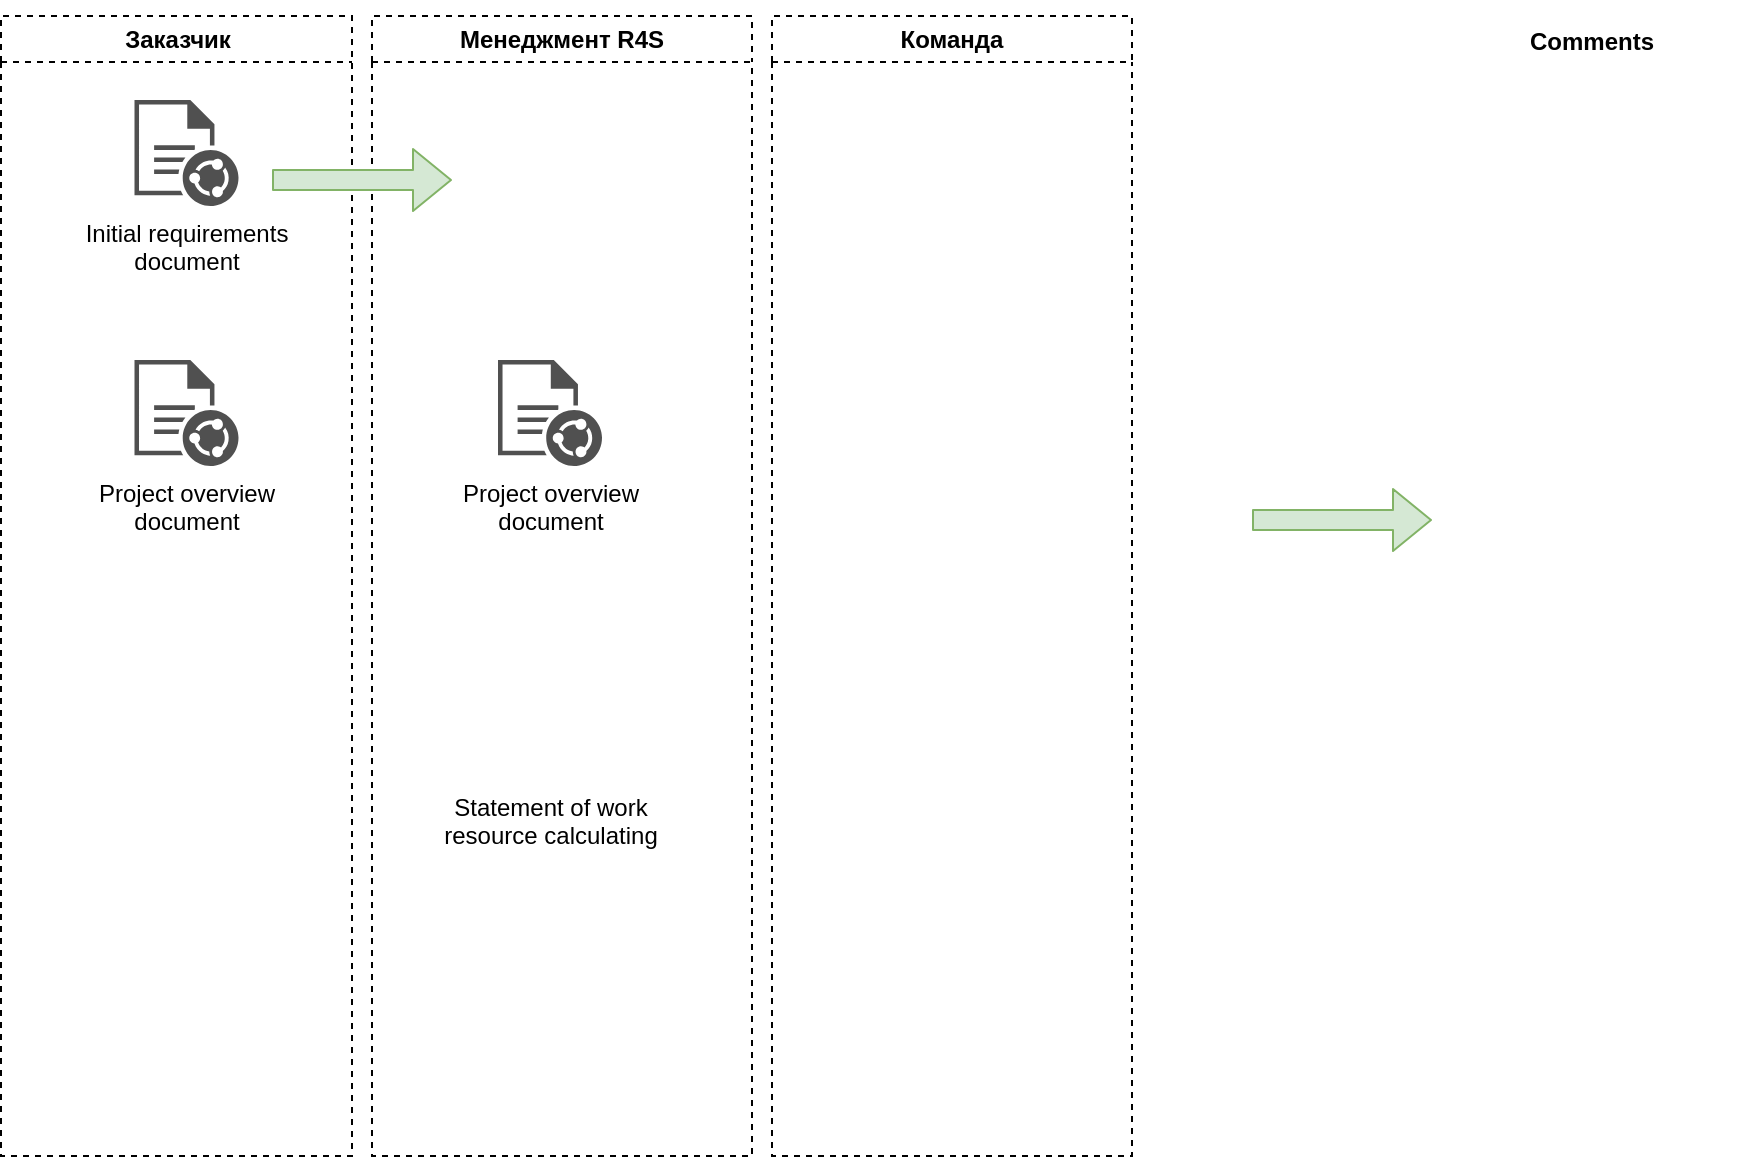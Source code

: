 <mxfile version="14.4.4" type="github">
  <diagram name="Page-1" id="e7e014a7-5840-1c2e-5031-d8a46d1fe8dd">
    <mxGraphModel dx="953" dy="527" grid="1" gridSize="10" guides="1" tooltips="1" connect="1" arrows="1" fold="1" page="1" pageScale="1" pageWidth="1169" pageHeight="826" background="#ffffff" math="0" shadow="0">
      <root>
        <mxCell id="0" />
        <mxCell id="1" parent="0" />
        <mxCell id="2" value="Заказчик" style="swimlane;whiteSpace=wrap;dashed=1;" parent="1" vertex="1">
          <mxGeometry x="164.5" y="128" width="175.5" height="570" as="geometry" />
        </mxCell>
        <mxCell id="p0NmJzQmyu0jmDwwAuts-42" value="Initial requirements &lt;br&gt;document" style="pointerEvents=1;shadow=0;dashed=0;html=1;strokeColor=none;fillColor=#505050;labelPosition=center;verticalLabelPosition=bottom;verticalAlign=top;outlineConnect=0;align=center;shape=mxgraph.office.concepts.document_shared;" vertex="1" parent="2">
          <mxGeometry x="66.75" y="42" width="52" height="53" as="geometry" />
        </mxCell>
        <mxCell id="p0NmJzQmyu0jmDwwAuts-47" value="Project overview&lt;br&gt;document" style="pointerEvents=1;shadow=0;dashed=0;html=1;strokeColor=none;fillColor=#505050;labelPosition=center;verticalLabelPosition=bottom;verticalAlign=top;outlineConnect=0;align=center;shape=mxgraph.office.concepts.document_shared;" vertex="1" parent="2">
          <mxGeometry x="66.75" y="172" width="52" height="53" as="geometry" />
        </mxCell>
        <mxCell id="3" value="Менеджмент R4S" style="swimlane;whiteSpace=wrap;dashed=1;" parent="1" vertex="1">
          <mxGeometry x="350" y="128" width="190" height="570" as="geometry" />
        </mxCell>
        <mxCell id="p0NmJzQmyu0jmDwwAuts-45" value="Project overview&lt;br&gt;document" style="pointerEvents=1;shadow=0;dashed=0;html=1;strokeColor=none;fillColor=#505050;labelPosition=center;verticalLabelPosition=bottom;verticalAlign=top;outlineConnect=0;align=center;shape=mxgraph.office.concepts.document_shared;" vertex="1" parent="3">
          <mxGeometry x="63" y="172" width="52" height="53" as="geometry" />
        </mxCell>
        <mxCell id="p0NmJzQmyu0jmDwwAuts-49" value="" style="shape=image;html=1;verticalAlign=top;verticalLabelPosition=bottom;labelBackgroundColor=#ffffff;imageAspect=0;aspect=fixed;image=https://cdn4.iconfinder.com/data/icons/music-ui-solid-24px/24/repeat_replay_arrow_loop_cycle-2-128.png" vertex="1" parent="3">
          <mxGeometry x="-30" y="182" width="50" height="50" as="geometry" />
        </mxCell>
        <mxCell id="p0NmJzQmyu0jmDwwAuts-57" value="Statement of work&lt;br&gt;resource calculating" style="shape=image;html=1;verticalAlign=top;verticalLabelPosition=bottom;labelBackgroundColor=#ffffff;imageAspect=0;aspect=fixed;image=https://cdn4.iconfinder.com/data/icons/finance-and-banking-free/64/Finance_finance_calculator-128.png;dashed=1;" vertex="1" parent="3">
          <mxGeometry x="54" y="312" width="70" height="70" as="geometry" />
        </mxCell>
        <mxCell id="4" value="Команда" style="swimlane;whiteSpace=wrap;dashed=1;" parent="1" vertex="1">
          <mxGeometry x="550" y="128" width="180" height="570" as="geometry" />
        </mxCell>
        <mxCell id="p0NmJzQmyu0jmDwwAuts-41" value="&lt;b&gt;Comments&lt;/b&gt;" style="text;html=1;strokeColor=none;fillColor=none;align=center;verticalAlign=middle;whiteSpace=wrap;rounded=0;" vertex="1" parent="1">
          <mxGeometry x="900" y="120" width="120" height="42" as="geometry" />
        </mxCell>
        <mxCell id="p0NmJzQmyu0jmDwwAuts-43" value="" style="shape=flexArrow;endArrow=classic;html=1;fillColor=#d5e8d4;strokeColor=#82b366;" edge="1" parent="1">
          <mxGeometry width="50" height="50" relative="1" as="geometry">
            <mxPoint x="300" y="210" as="sourcePoint" />
            <mxPoint x="390" y="210" as="targetPoint" />
          </mxGeometry>
        </mxCell>
        <mxCell id="p0NmJzQmyu0jmDwwAuts-44" value="" style="shape=image;html=1;verticalAlign=top;verticalLabelPosition=bottom;labelBackgroundColor=#ffffff;imageAspect=0;aspect=fixed;image=https://cdn3.iconfinder.com/data/icons/business-and-education-1/512/247_recruitment_search_find_human_resource_people-128.png" vertex="1" parent="1">
          <mxGeometry x="920" y="380" width="118" height="118" as="geometry" />
        </mxCell>
        <mxCell id="p0NmJzQmyu0jmDwwAuts-58" value="" style="shape=flexArrow;endArrow=classic;html=1;fillColor=#d5e8d4;strokeColor=#82b366;" edge="1" parent="1">
          <mxGeometry width="50" height="50" relative="1" as="geometry">
            <mxPoint x="790" y="380.0" as="sourcePoint" />
            <mxPoint x="880" y="380.0" as="targetPoint" />
          </mxGeometry>
        </mxCell>
      </root>
    </mxGraphModel>
  </diagram>
</mxfile>
